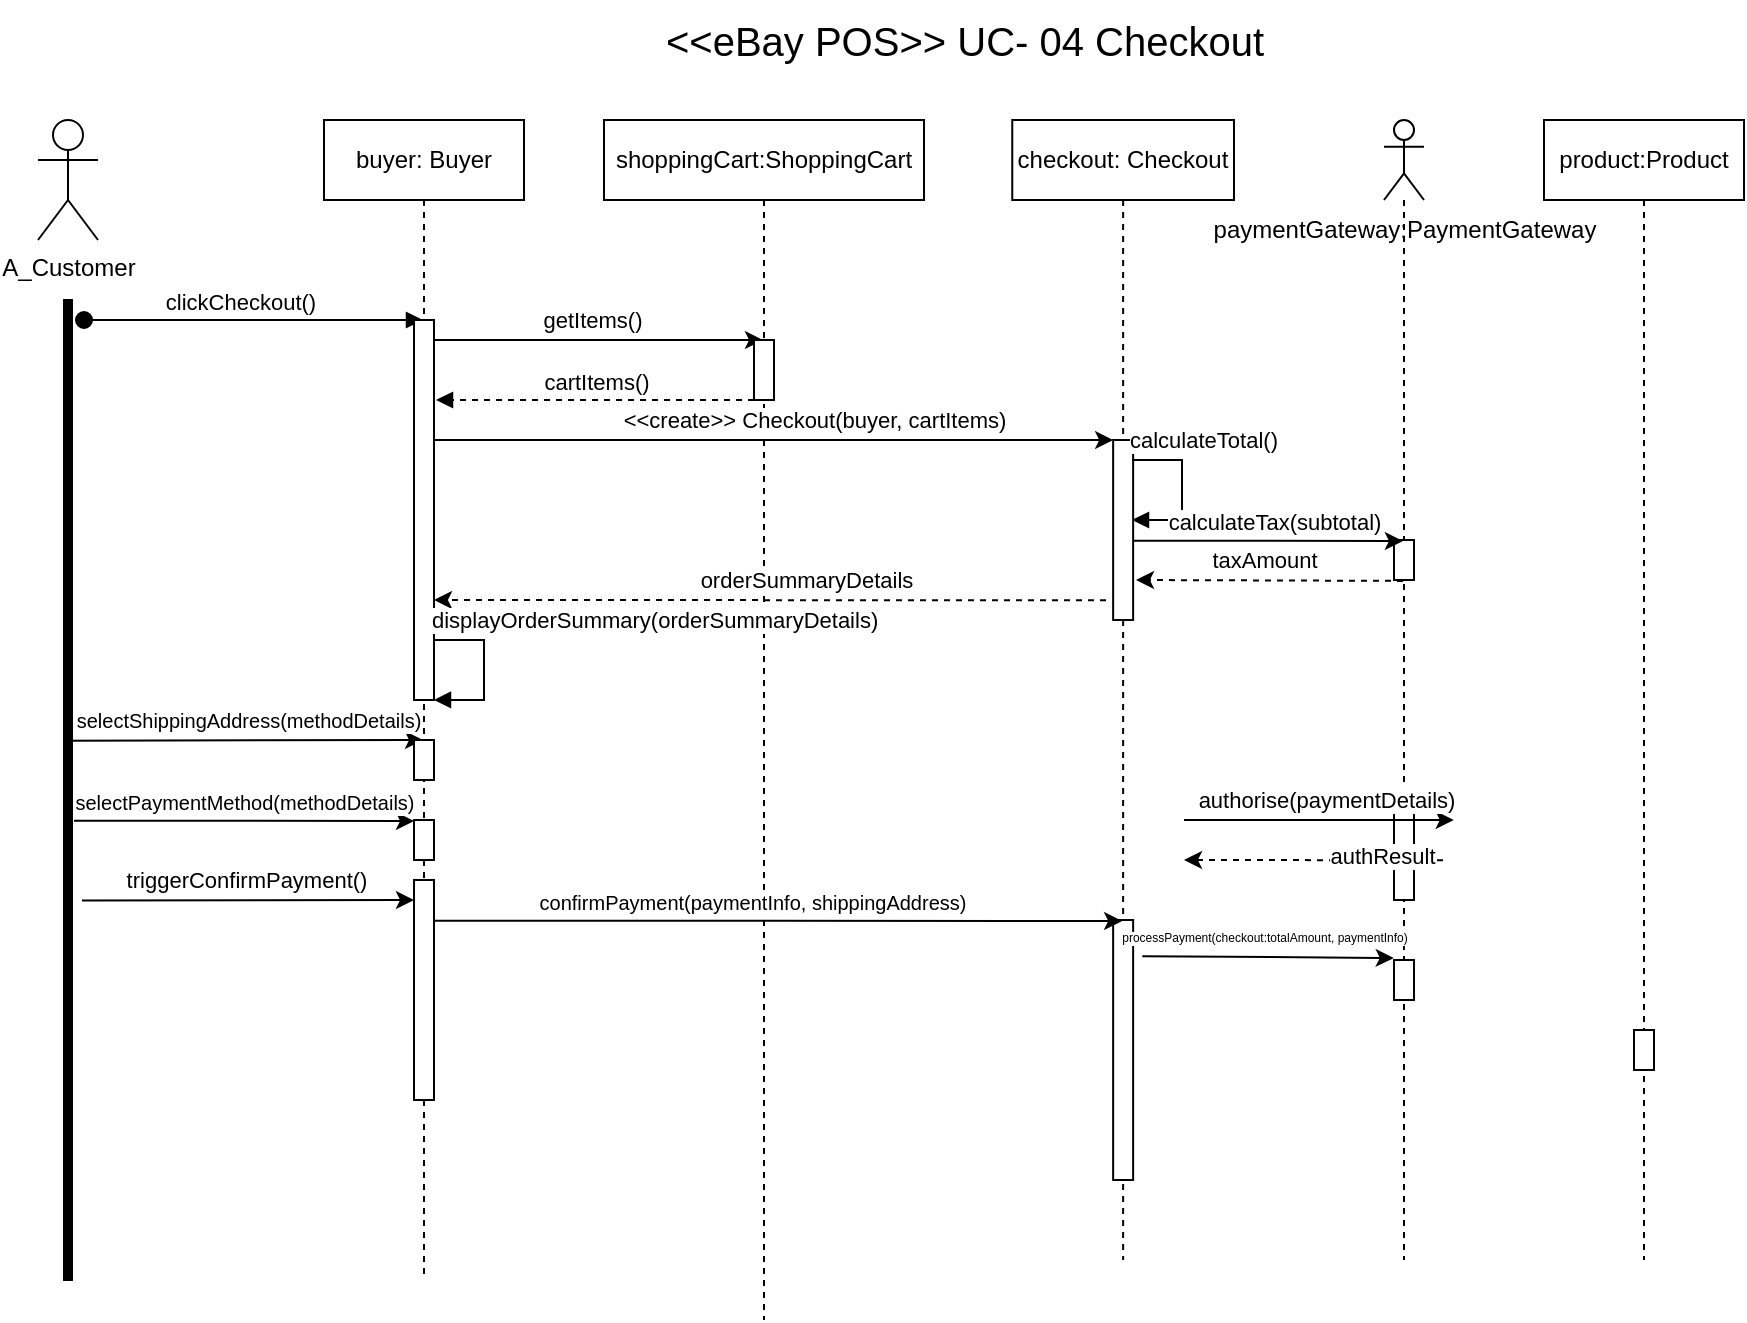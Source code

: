 <mxfile version="27.0.5">
  <diagram name="Page-1" id="2YBvvXClWsGukQMizWep">
    <mxGraphModel dx="2427" dy="1052" grid="1" gridSize="10" guides="1" tooltips="1" connect="1" arrows="1" fold="1" page="1" pageScale="1" pageWidth="850" pageHeight="1100" math="0" shadow="0">
      <root>
        <mxCell id="0" />
        <mxCell id="1" parent="0" />
        <mxCell id="kN1TvL-AGW_TWXCYKgNe-4" value="A_Customer" style="shape=umlActor;verticalLabelPosition=bottom;verticalAlign=top;html=1;" parent="1" vertex="1">
          <mxGeometry x="-443" y="70" width="30" height="60" as="geometry" />
        </mxCell>
        <mxCell id="kN1TvL-AGW_TWXCYKgNe-6" value="" style="html=1;points=[[0,0,0,0,5],[0,1,0,0,-5],[1,0,0,0,5],[1,1,0,0,-5]];perimeter=orthogonalPerimeter;outlineConnect=0;targetShapes=umlLifeline;portConstraint=eastwest;newEdgeStyle={&quot;curved&quot;:0,&quot;rounded&quot;:0};fillColor=#000000;imageWidth=6;" parent="1" vertex="1">
          <mxGeometry x="-430" y="160" width="4" height="490" as="geometry" />
        </mxCell>
        <mxCell id="kN1TvL-AGW_TWXCYKgNe-8" value="clickCheckout()" style="html=1;verticalAlign=bottom;startArrow=oval;startFill=1;endArrow=block;startSize=8;curved=0;rounded=0;" parent="1" edge="1">
          <mxGeometry x="-0.087" width="60" relative="1" as="geometry">
            <mxPoint x="-420" y="170" as="sourcePoint" />
            <mxPoint x="-250.5" y="170" as="targetPoint" />
            <mxPoint as="offset" />
          </mxGeometry>
        </mxCell>
        <mxCell id="kN1TvL-AGW_TWXCYKgNe-25" value="" style="edgeStyle=elbowEdgeStyle;rounded=0;orthogonalLoop=1;jettySize=auto;html=1;elbow=vertical;curved=0;" parent="1" edge="1" target="kN1TvL-AGW_TWXCYKgNe-18">
          <mxGeometry relative="1" as="geometry">
            <mxPoint x="-249.0" y="179.996" as="sourcePoint" />
            <mxPoint x="-64.5" y="180.176" as="targetPoint" />
          </mxGeometry>
        </mxCell>
        <mxCell id="kN1TvL-AGW_TWXCYKgNe-26" value="getItems()" style="edgeLabel;html=1;align=center;verticalAlign=middle;resizable=0;points=[];" parent="kN1TvL-AGW_TWXCYKgNe-25" vertex="1" connectable="0">
          <mxGeometry x="-0.239" y="4" relative="1" as="geometry">
            <mxPoint x="19" y="-6" as="offset" />
          </mxGeometry>
        </mxCell>
        <mxCell id="kN1TvL-AGW_TWXCYKgNe-13" value="buyer: Buyer" style="shape=umlLifeline;perimeter=lifelinePerimeter;whiteSpace=wrap;html=1;container=0;dropTarget=0;collapsible=0;recursiveResize=0;outlineConnect=0;portConstraint=eastwest;newEdgeStyle={&quot;edgeStyle&quot;:&quot;elbowEdgeStyle&quot;,&quot;elbow&quot;:&quot;vertical&quot;,&quot;curved&quot;:0,&quot;rounded&quot;:0};" parent="1" vertex="1">
          <mxGeometry x="-300" y="70" width="100" height="580" as="geometry" />
        </mxCell>
        <mxCell id="HF9BvkSXhrn5gTn5HDKa-1" value="" style="html=1;points=[[0,0,0,0,5],[0,1,0,0,-5],[1,0,0,0,5],[1,1,0,0,-5]];perimeter=orthogonalPerimeter;outlineConnect=0;targetShapes=umlLifeline;portConstraint=eastwest;newEdgeStyle={&quot;curved&quot;:0,&quot;rounded&quot;:0};" parent="kN1TvL-AGW_TWXCYKgNe-13" vertex="1">
          <mxGeometry x="45" y="100" width="10" height="190" as="geometry" />
        </mxCell>
        <mxCell id="Sw7p4tAm8NIHKgo4iLP5-28" value="" style="html=1;points=[[0,0,0,0,5],[0,1,0,0,-5],[1,0,0,0,5],[1,1,0,0,-5]];perimeter=orthogonalPerimeter;outlineConnect=0;targetShapes=umlLifeline;portConstraint=eastwest;newEdgeStyle={&quot;curved&quot;:0,&quot;rounded&quot;:0};" vertex="1" parent="kN1TvL-AGW_TWXCYKgNe-13">
          <mxGeometry x="45" y="380" width="10" height="110" as="geometry" />
        </mxCell>
        <mxCell id="kN1TvL-AGW_TWXCYKgNe-18" value="shoppingCart:ShoppingCart" style="shape=umlLifeline;perimeter=lifelinePerimeter;whiteSpace=wrap;html=1;container=0;dropTarget=0;collapsible=0;recursiveResize=0;outlineConnect=0;portConstraint=eastwest;newEdgeStyle={&quot;edgeStyle&quot;:&quot;elbowEdgeStyle&quot;,&quot;elbow&quot;:&quot;vertical&quot;,&quot;curved&quot;:0,&quot;rounded&quot;:0};" parent="1" vertex="1">
          <mxGeometry x="-160" y="70" width="160" height="600" as="geometry" />
        </mxCell>
        <mxCell id="kN1TvL-AGW_TWXCYKgNe-72" value="" style="html=1;points=[[0,0,0,0,5],[0,1,0,0,-5],[1,0,0,0,5],[1,1,0,0,-5]];perimeter=orthogonalPerimeter;outlineConnect=0;targetShapes=umlLifeline;portConstraint=eastwest;newEdgeStyle={&quot;curved&quot;:0,&quot;rounded&quot;:0};" parent="kN1TvL-AGW_TWXCYKgNe-18" vertex="1">
          <mxGeometry x="75" y="110" width="10" height="30" as="geometry" />
        </mxCell>
        <mxCell id="kN1TvL-AGW_TWXCYKgNe-19" value="checkout: Checkout" style="shape=umlLifeline;perimeter=lifelinePerimeter;whiteSpace=wrap;html=1;container=0;dropTarget=0;collapsible=0;recursiveResize=0;outlineConnect=0;portConstraint=eastwest;newEdgeStyle={&quot;edgeStyle&quot;:&quot;elbowEdgeStyle&quot;,&quot;elbow&quot;:&quot;vertical&quot;,&quot;curved&quot;:0,&quot;rounded&quot;:0};" parent="1" vertex="1">
          <mxGeometry x="44.13" y="70" width="110.87" height="570" as="geometry" />
        </mxCell>
        <mxCell id="kN1TvL-AGW_TWXCYKgNe-66" value="" style="html=1;points=[[0,0,0,0,5],[0,1,0,0,-5],[1,0,0,0,5],[1,1,0,0,-5]];perimeter=orthogonalPerimeter;outlineConnect=0;targetShapes=umlLifeline;portConstraint=eastwest;newEdgeStyle={&quot;curved&quot;:0,&quot;rounded&quot;:0};" parent="kN1TvL-AGW_TWXCYKgNe-19" vertex="1">
          <mxGeometry x="50.44" y="400" width="10" height="130" as="geometry" />
        </mxCell>
        <mxCell id="kN1TvL-AGW_TWXCYKgNe-73" value="" style="html=1;points=[[0,0,0,0,5],[0,1,0,0,-5],[1,0,0,0,5],[1,1,0,0,-5]];perimeter=orthogonalPerimeter;outlineConnect=0;targetShapes=umlLifeline;portConstraint=eastwest;newEdgeStyle={&quot;curved&quot;:0,&quot;rounded&quot;:0};" parent="kN1TvL-AGW_TWXCYKgNe-19" vertex="1">
          <mxGeometry x="50.44" y="160" width="10" height="90" as="geometry" />
        </mxCell>
        <mxCell id="kN1TvL-AGW_TWXCYKgNe-23" value="" style="shape=umlLifeline;perimeter=lifelinePerimeter;whiteSpace=wrap;html=1;container=1;dropTarget=0;collapsible=0;recursiveResize=0;outlineConnect=0;portConstraint=eastwest;newEdgeStyle={&quot;curved&quot;:0,&quot;rounded&quot;:0};participant=umlActor;" parent="1" vertex="1">
          <mxGeometry x="230" y="70" width="20" height="570" as="geometry" />
        </mxCell>
        <mxCell id="kN1TvL-AGW_TWXCYKgNe-77" value="" style="html=1;points=[[0,0,0,0,5],[0,1,0,0,-5],[1,0,0,0,5],[1,1,0,0,-5]];perimeter=orthogonalPerimeter;outlineConnect=0;targetShapes=umlLifeline;portConstraint=eastwest;newEdgeStyle={&quot;curved&quot;:0,&quot;rounded&quot;:0};" parent="kN1TvL-AGW_TWXCYKgNe-23" vertex="1">
          <mxGeometry x="5" y="340" width="10" height="50" as="geometry" />
        </mxCell>
        <mxCell id="Sw7p4tAm8NIHKgo4iLP5-13" value="" style="html=1;points=[[0,0,0,0,5],[0,1,0,0,-5],[1,0,0,0,5],[1,1,0,0,-5]];perimeter=orthogonalPerimeter;outlineConnect=0;targetShapes=umlLifeline;portConstraint=eastwest;newEdgeStyle={&quot;curved&quot;:0,&quot;rounded&quot;:0};" vertex="1" parent="kN1TvL-AGW_TWXCYKgNe-23">
          <mxGeometry x="5" y="210" width="10" height="20" as="geometry" />
        </mxCell>
        <mxCell id="Sw7p4tAm8NIHKgo4iLP5-35" value="" style="html=1;points=[[0,0,0,0,5],[0,1,0,0,-5],[1,0,0,0,5],[1,1,0,0,-5]];perimeter=orthogonalPerimeter;outlineConnect=0;targetShapes=umlLifeline;portConstraint=eastwest;newEdgeStyle={&quot;curved&quot;:0,&quot;rounded&quot;:0};" vertex="1" parent="kN1TvL-AGW_TWXCYKgNe-23">
          <mxGeometry x="5" y="420" width="10" height="20" as="geometry" />
        </mxCell>
        <mxCell id="kN1TvL-AGW_TWXCYKgNe-24" value="paymentGateway:PaymentGateway" style="text;html=1;align=center;verticalAlign=middle;resizable=0;points=[];autosize=1;strokeColor=none;fillColor=none;" parent="1" vertex="1">
          <mxGeometry x="135" y="110" width="210" height="30" as="geometry" />
        </mxCell>
        <mxCell id="kN1TvL-AGW_TWXCYKgNe-31" value="" style="edgeStyle=elbowEdgeStyle;rounded=0;orthogonalLoop=1;jettySize=auto;html=1;elbow=vertical;curved=0;" parent="1" edge="1" target="kN1TvL-AGW_TWXCYKgNe-73">
          <mxGeometry relative="1" as="geometry">
            <mxPoint x="-245.0" y="229.996" as="sourcePoint" />
            <mxPoint x="-110.13" y="229.996" as="targetPoint" />
          </mxGeometry>
        </mxCell>
        <mxCell id="Sw7p4tAm8NIHKgo4iLP5-3" value="&amp;lt;&amp;lt;create&amp;gt;&amp;gt; Checkout(buyer, cartItems)" style="edgeLabel;html=1;align=center;verticalAlign=middle;resizable=0;points=[];" vertex="1" connectable="0" parent="kN1TvL-AGW_TWXCYKgNe-31">
          <mxGeometry x="0.298" relative="1" as="geometry">
            <mxPoint x="-31" y="-10" as="offset" />
          </mxGeometry>
        </mxCell>
        <mxCell id="kN1TvL-AGW_TWXCYKgNe-39" value="" style="edgeStyle=elbowEdgeStyle;rounded=0;orthogonalLoop=1;jettySize=auto;html=1;elbow=vertical;curved=0;" parent="1" edge="1">
          <mxGeometry relative="1" as="geometry">
            <mxPoint x="130.0" y="419.996" as="sourcePoint" />
            <mxPoint x="264.87" y="419.996" as="targetPoint" />
          </mxGeometry>
        </mxCell>
        <mxCell id="kN1TvL-AGW_TWXCYKgNe-40" value="authorise(paymentDetails)" style="edgeLabel;html=1;align=center;verticalAlign=middle;resizable=0;points=[];" parent="kN1TvL-AGW_TWXCYKgNe-39" vertex="1" connectable="0">
          <mxGeometry x="-0.239" y="4" relative="1" as="geometry">
            <mxPoint x="19" y="-6" as="offset" />
          </mxGeometry>
        </mxCell>
        <mxCell id="kN1TvL-AGW_TWXCYKgNe-41" value="" style="edgeStyle=elbowEdgeStyle;rounded=0;orthogonalLoop=1;jettySize=auto;html=1;elbow=vertical;curved=0;dashed=1;" parent="1" edge="1">
          <mxGeometry relative="1" as="geometry">
            <mxPoint x="259.5" y="440.13" as="sourcePoint" />
            <mxPoint x="130" y="440" as="targetPoint" />
          </mxGeometry>
        </mxCell>
        <mxCell id="kN1TvL-AGW_TWXCYKgNe-42" value="authResult" style="edgeLabel;html=1;align=center;verticalAlign=middle;resizable=0;points=[];" parent="kN1TvL-AGW_TWXCYKgNe-41" vertex="1" connectable="0">
          <mxGeometry x="-0.239" y="4" relative="1" as="geometry">
            <mxPoint x="19" y="-6" as="offset" />
          </mxGeometry>
        </mxCell>
        <mxCell id="kN1TvL-AGW_TWXCYKgNe-64" value="product:Product" style="shape=umlLifeline;perimeter=lifelinePerimeter;whiteSpace=wrap;html=1;container=0;dropTarget=0;collapsible=0;recursiveResize=0;outlineConnect=0;portConstraint=eastwest;newEdgeStyle={&quot;edgeStyle&quot;:&quot;elbowEdgeStyle&quot;,&quot;elbow&quot;:&quot;vertical&quot;,&quot;curved&quot;:0,&quot;rounded&quot;:0};" parent="1" vertex="1">
          <mxGeometry x="310" y="70" width="100" height="570" as="geometry" />
        </mxCell>
        <mxCell id="HF9BvkSXhrn5gTn5HDKa-6" value="" style="html=1;points=[[0,0,0,0,5],[0,1,0,0,-5],[1,0,0,0,5],[1,1,0,0,-5]];perimeter=orthogonalPerimeter;outlineConnect=0;targetShapes=umlLifeline;portConstraint=eastwest;newEdgeStyle={&quot;curved&quot;:0,&quot;rounded&quot;:0};" parent="kN1TvL-AGW_TWXCYKgNe-64" vertex="1">
          <mxGeometry x="45" y="455" width="10" height="20" as="geometry" />
        </mxCell>
        <mxCell id="kN1TvL-AGW_TWXCYKgNe-87" value="" style="edgeStyle=elbowEdgeStyle;rounded=0;orthogonalLoop=1;jettySize=auto;html=1;elbow=vertical;curved=0;exitX=1;exitY=1;exitDx=0;exitDy=-5;exitPerimeter=0;" parent="1" edge="1">
          <mxGeometry relative="1" as="geometry">
            <mxPoint x="-421" y="460.29" as="sourcePoint" />
            <mxPoint x="-255" y="460.0" as="targetPoint" />
          </mxGeometry>
        </mxCell>
        <mxCell id="kN1TvL-AGW_TWXCYKgNe-88" value="triggerConfirmPayment()" style="edgeLabel;html=1;align=center;verticalAlign=middle;resizable=0;points=[];" parent="kN1TvL-AGW_TWXCYKgNe-87" vertex="1" connectable="0">
          <mxGeometry x="-0.239" y="4" relative="1" as="geometry">
            <mxPoint x="19" y="-6" as="offset" />
          </mxGeometry>
        </mxCell>
        <mxCell id="kN1TvL-AGW_TWXCYKgNe-93" value="&amp;lt;&amp;lt;eBay POS&amp;gt;&amp;gt; UC- 04 Checkout" style="text;html=1;align=center;verticalAlign=middle;resizable=0;points=[];autosize=1;strokeColor=none;fillColor=none;fontSize=20;" parent="1" vertex="1">
          <mxGeometry x="-140" y="10" width="320" height="40" as="geometry" />
        </mxCell>
        <mxCell id="Sw7p4tAm8NIHKgo4iLP5-1" value="cartItems()" style="html=1;verticalAlign=bottom;endArrow=block;curved=0;rounded=0;dashed=1;" edge="1" parent="1" source="kN1TvL-AGW_TWXCYKgNe-72">
          <mxGeometry width="80" relative="1" as="geometry">
            <mxPoint x="-90" y="210" as="sourcePoint" />
            <mxPoint x="-244" y="210" as="targetPoint" />
          </mxGeometry>
        </mxCell>
        <mxCell id="Sw7p4tAm8NIHKgo4iLP5-2" value="" style="edgeStyle=elbowEdgeStyle;rounded=0;orthogonalLoop=1;jettySize=auto;html=1;elbow=vertical;curved=0;" edge="1" parent="1" source="Sw7p4tAm8NIHKgo4iLP5-16">
          <mxGeometry relative="1" as="geometry">
            <mxPoint x="-367.0" y="389.996" as="sourcePoint" />
            <mxPoint x="-250" y="390" as="targetPoint" />
          </mxGeometry>
        </mxCell>
        <mxCell id="Sw7p4tAm8NIHKgo4iLP5-6" value="" style="edgeStyle=elbowEdgeStyle;rounded=0;orthogonalLoop=1;jettySize=auto;html=1;elbow=vertical;curved=0;dashed=1;" edge="1" parent="1">
          <mxGeometry relative="1" as="geometry">
            <mxPoint x="91" y="310.13" as="sourcePoint" />
            <mxPoint x="-245" y="310" as="targetPoint" />
            <Array as="points">
              <mxPoint x="195.5" y="310" />
            </Array>
          </mxGeometry>
        </mxCell>
        <mxCell id="Sw7p4tAm8NIHKgo4iLP5-7" value="orderSummaryDetails" style="edgeLabel;html=1;align=center;verticalAlign=middle;resizable=0;points=[];" vertex="1" connectable="0" parent="Sw7p4tAm8NIHKgo4iLP5-6">
          <mxGeometry x="-0.239" y="4" relative="1" as="geometry">
            <mxPoint x="-22" y="-14" as="offset" />
          </mxGeometry>
        </mxCell>
        <mxCell id="Sw7p4tAm8NIHKgo4iLP5-8" value="displayOrderSummary(orderSummaryDetails)" style="html=1;align=left;spacingLeft=2;endArrow=block;rounded=0;edgeStyle=orthogonalEdgeStyle;curved=0;rounded=0;" edge="1" parent="1">
          <mxGeometry x="-1" y="11" relative="1" as="geometry">
            <mxPoint x="-245" y="329.98" as="sourcePoint" />
            <Array as="points">
              <mxPoint x="-220" y="359.98" />
            </Array>
            <mxPoint x="-245" y="359.98" as="targetPoint" />
            <mxPoint x="-5" y="1" as="offset" />
          </mxGeometry>
        </mxCell>
        <mxCell id="Sw7p4tAm8NIHKgo4iLP5-10" value="calculateTotal()" style="html=1;align=left;spacingLeft=2;endArrow=block;rounded=0;edgeStyle=orthogonalEdgeStyle;curved=0;rounded=0;" edge="1" parent="1">
          <mxGeometry x="-1" y="11" relative="1" as="geometry">
            <mxPoint x="104" y="240" as="sourcePoint" />
            <Array as="points">
              <mxPoint x="129" y="270" />
            </Array>
            <mxPoint x="104" y="270" as="targetPoint" />
            <mxPoint x="-5" y="1" as="offset" />
          </mxGeometry>
        </mxCell>
        <mxCell id="Sw7p4tAm8NIHKgo4iLP5-11" value="" style="edgeStyle=elbowEdgeStyle;rounded=0;orthogonalLoop=1;jettySize=auto;html=1;elbow=vertical;curved=0;" edge="1" parent="1">
          <mxGeometry relative="1" as="geometry">
            <mxPoint x="104.57" y="280.316" as="sourcePoint" />
            <mxPoint x="239.44" y="280.316" as="targetPoint" />
          </mxGeometry>
        </mxCell>
        <mxCell id="Sw7p4tAm8NIHKgo4iLP5-12" value="calculateTax(subtotal)" style="edgeLabel;html=1;align=center;verticalAlign=middle;resizable=0;points=[];" vertex="1" connectable="0" parent="Sw7p4tAm8NIHKgo4iLP5-11">
          <mxGeometry x="-0.239" y="4" relative="1" as="geometry">
            <mxPoint x="19" y="-6" as="offset" />
          </mxGeometry>
        </mxCell>
        <mxCell id="Sw7p4tAm8NIHKgo4iLP5-14" value="" style="edgeStyle=elbowEdgeStyle;rounded=0;orthogonalLoop=1;jettySize=auto;html=1;elbow=vertical;curved=0;dashed=1;" edge="1" parent="1">
          <mxGeometry relative="1" as="geometry">
            <mxPoint x="239.5" y="300.45" as="sourcePoint" />
            <mxPoint x="106" y="300" as="targetPoint" />
          </mxGeometry>
        </mxCell>
        <mxCell id="Sw7p4tAm8NIHKgo4iLP5-15" value="taxAmount" style="edgeLabel;html=1;align=center;verticalAlign=middle;resizable=0;points=[];" vertex="1" connectable="0" parent="Sw7p4tAm8NIHKgo4iLP5-14">
          <mxGeometry x="-0.239" y="4" relative="1" as="geometry">
            <mxPoint x="-19" y="-14" as="offset" />
          </mxGeometry>
        </mxCell>
        <mxCell id="Sw7p4tAm8NIHKgo4iLP5-18" value="" style="edgeStyle=elbowEdgeStyle;rounded=0;orthogonalLoop=1;jettySize=auto;html=1;elbow=vertical;curved=0;" edge="1" parent="1">
          <mxGeometry relative="1" as="geometry">
            <mxPoint x="-430.0" y="380.326" as="sourcePoint" />
            <mxPoint x="-250.5" y="379.997" as="targetPoint" />
          </mxGeometry>
        </mxCell>
        <mxCell id="Sw7p4tAm8NIHKgo4iLP5-19" value="selectShippingAddress(methodDetails)" style="edgeLabel;html=1;align=center;verticalAlign=middle;resizable=0;points=[];fontSize=10;" vertex="1" connectable="0" parent="Sw7p4tAm8NIHKgo4iLP5-18">
          <mxGeometry x="-0.152" y="9" relative="1" as="geometry">
            <mxPoint x="16" y="-1" as="offset" />
          </mxGeometry>
        </mxCell>
        <mxCell id="Sw7p4tAm8NIHKgo4iLP5-16" value="" style="html=1;points=[[0,0,0,0,5],[0,1,0,0,-5],[1,0,0,0,5],[1,1,0,0,-5]];perimeter=orthogonalPerimeter;outlineConnect=0;targetShapes=umlLifeline;portConstraint=eastwest;newEdgeStyle={&quot;curved&quot;:0,&quot;rounded&quot;:0};" vertex="1" parent="1">
          <mxGeometry x="-255" y="380" width="10" height="20" as="geometry" />
        </mxCell>
        <mxCell id="Sw7p4tAm8NIHKgo4iLP5-22" value="" style="edgeStyle=elbowEdgeStyle;rounded=0;orthogonalLoop=1;jettySize=auto;html=1;elbow=vertical;curved=0;" edge="1" parent="1" source="Sw7p4tAm8NIHKgo4iLP5-24">
          <mxGeometry relative="1" as="geometry">
            <mxPoint x="-425.0" y="420.326" as="sourcePoint" />
            <mxPoint x="-250" y="420" as="targetPoint" />
          </mxGeometry>
        </mxCell>
        <mxCell id="Sw7p4tAm8NIHKgo4iLP5-25" value="" style="edgeStyle=elbowEdgeStyle;rounded=0;orthogonalLoop=1;jettySize=auto;html=1;elbow=vertical;curved=0;" edge="1" parent="1" target="Sw7p4tAm8NIHKgo4iLP5-24">
          <mxGeometry relative="1" as="geometry">
            <mxPoint x="-425.0" y="420.326" as="sourcePoint" />
            <mxPoint x="-250" y="420" as="targetPoint" />
          </mxGeometry>
        </mxCell>
        <mxCell id="Sw7p4tAm8NIHKgo4iLP5-26" value="selectPaymentMethod(methodDetails)" style="edgeLabel;html=1;align=center;verticalAlign=middle;resizable=0;points=[];fontSize=10;" vertex="1" connectable="0" parent="Sw7p4tAm8NIHKgo4iLP5-25">
          <mxGeometry x="-0.152" y="9" relative="1" as="geometry">
            <mxPoint x="13" y="-1" as="offset" />
          </mxGeometry>
        </mxCell>
        <mxCell id="Sw7p4tAm8NIHKgo4iLP5-24" value="" style="html=1;points=[[0,0,0,0,5],[0,1,0,0,-5],[1,0,0,0,5],[1,1,0,0,-5]];perimeter=orthogonalPerimeter;outlineConnect=0;targetShapes=umlLifeline;portConstraint=eastwest;newEdgeStyle={&quot;curved&quot;:0,&quot;rounded&quot;:0};" vertex="1" parent="1">
          <mxGeometry x="-255" y="420" width="10" height="20" as="geometry" />
        </mxCell>
        <mxCell id="Sw7p4tAm8NIHKgo4iLP5-29" value="" style="edgeStyle=elbowEdgeStyle;rounded=0;orthogonalLoop=1;jettySize=auto;html=1;elbow=vertical;curved=0;" edge="1" parent="1" target="kN1TvL-AGW_TWXCYKgNe-19">
          <mxGeometry relative="1" as="geometry">
            <mxPoint x="-245.0" y="470.326" as="sourcePoint" />
            <mxPoint x="-75" y="470" as="targetPoint" />
          </mxGeometry>
        </mxCell>
        <mxCell id="Sw7p4tAm8NIHKgo4iLP5-30" value="confirmPayment(paymentInfo, shippingAddress)" style="edgeLabel;html=1;align=center;verticalAlign=middle;resizable=0;points=[];fontSize=10;" vertex="1" connectable="0" parent="Sw7p4tAm8NIHKgo4iLP5-29">
          <mxGeometry x="-0.152" y="9" relative="1" as="geometry">
            <mxPoint x="13" y="-1" as="offset" />
          </mxGeometry>
        </mxCell>
        <mxCell id="Sw7p4tAm8NIHKgo4iLP5-37" value="" style="edgeStyle=elbowEdgeStyle;rounded=0;orthogonalLoop=1;jettySize=auto;html=1;elbow=vertical;curved=0;exitX=1.458;exitY=0.139;exitDx=0;exitDy=0;exitPerimeter=0;" edge="1" parent="1" source="kN1TvL-AGW_TWXCYKgNe-66">
          <mxGeometry relative="1" as="geometry">
            <mxPoint x="120" y="490" as="sourcePoint" />
            <mxPoint x="234.87" y="489.996" as="targetPoint" />
          </mxGeometry>
        </mxCell>
        <mxCell id="Sw7p4tAm8NIHKgo4iLP5-38" value="processPayment(checkout:totalAmount, paymentInfo)" style="edgeLabel;html=1;align=center;verticalAlign=middle;resizable=0;points=[];fontSize=6;" vertex="1" connectable="0" parent="Sw7p4tAm8NIHKgo4iLP5-37">
          <mxGeometry x="-0.239" y="4" relative="1" as="geometry">
            <mxPoint x="13" y="-6" as="offset" />
          </mxGeometry>
        </mxCell>
      </root>
    </mxGraphModel>
  </diagram>
</mxfile>
